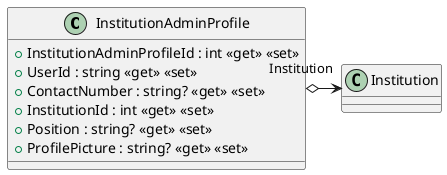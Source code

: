 @startuml
class InstitutionAdminProfile {
    + InstitutionAdminProfileId : int <<get>> <<set>>
    + UserId : string <<get>> <<set>>
    + ContactNumber : string? <<get>> <<set>>
    + InstitutionId : int <<get>> <<set>>
    + Position : string? <<get>> <<set>>
    + ProfilePicture : string? <<get>> <<set>>
}
InstitutionAdminProfile o-> "Institution" Institution
@enduml
